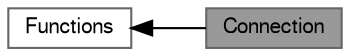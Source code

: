 digraph "Connection"
{
 // LATEX_PDF_SIZE
  bgcolor="transparent";
  edge [fontname=FreeSans,fontsize=10,labelfontname=FreeSans,labelfontsize=10];
  node [fontname=FreeSans,fontsize=10,shape=box,height=0.2,width=0.4];
  rankdir=LR;
  Node2 [label="Functions",height=0.2,width=0.4,color="grey40", fillcolor="white", style="filled",URL="$group___w_l_a_n_a_p_i.html",tooltip="Here are listed all the functions that implement the Wlan APIs."];
  Node1 [label="Connection",height=0.2,width=0.4,color="gray40", fillcolor="grey60", style="filled", fontcolor="black",tooltip="Here are listed all the functions that implement the Wifi Connection APIs."];
  Node2->Node1 [shape=plaintext, dir="back", style="solid"];
}
